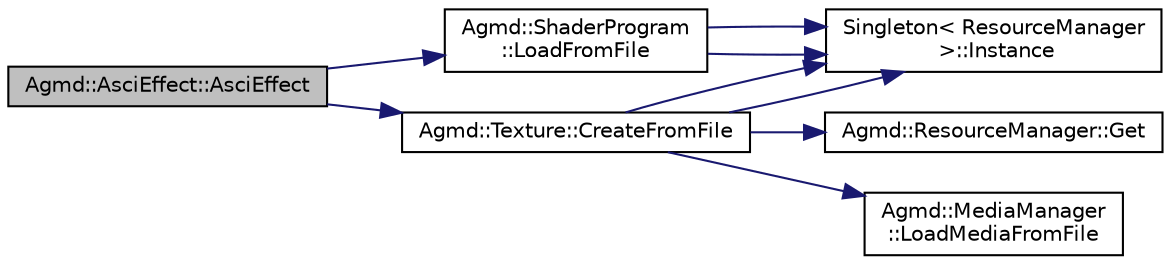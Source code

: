 digraph "Agmd::AsciEffect::AsciEffect"
{
  edge [fontname="Helvetica",fontsize="10",labelfontname="Helvetica",labelfontsize="10"];
  node [fontname="Helvetica",fontsize="10",shape=record];
  rankdir="LR";
  Node1 [label="Agmd::AsciEffect::AsciEffect",height=0.2,width=0.4,color="black", fillcolor="grey75", style="filled" fontcolor="black"];
  Node1 -> Node2 [color="midnightblue",fontsize="10",style="solid"];
  Node2 [label="Agmd::ShaderProgram\l::LoadFromFile",height=0.2,width=0.4,color="black", fillcolor="white", style="filled",URL="$class_agmd_1_1_shader_program.html#ad3acc3c0bf03b73ee16393cdc52cffc9"];
  Node2 -> Node3 [color="midnightblue",fontsize="10",style="solid"];
  Node3 [label="Singleton\< ResourceManager\l \>::Instance",height=0.2,width=0.4,color="black", fillcolor="white", style="filled",URL="$class_singleton.html#a131e87528259529400d58b6df5d9743c"];
  Node2 -> Node3 [color="midnightblue",fontsize="10",style="solid"];
  Node1 -> Node4 [color="midnightblue",fontsize="10",style="solid"];
  Node4 [label="Agmd::Texture::CreateFromFile",height=0.2,width=0.4,color="black", fillcolor="white", style="filled",URL="$class_agmd_1_1_texture.html#abeb5dabf5ef59f83c4c4adb8ef091d96"];
  Node4 -> Node3 [color="midnightblue",fontsize="10",style="solid"];
  Node4 -> Node5 [color="midnightblue",fontsize="10",style="solid"];
  Node5 [label="Agmd::ResourceManager::Get",height=0.2,width=0.4,color="black", fillcolor="white", style="filled",URL="$class_agmd_1_1_resource_manager.html#a65c6954a3b27b8063db15a0e4a6e2961"];
  Node4 -> Node3 [color="midnightblue",fontsize="10",style="solid"];
  Node4 -> Node6 [color="midnightblue",fontsize="10",style="solid"];
  Node6 [label="Agmd::MediaManager\l::LoadMediaFromFile",height=0.2,width=0.4,color="black", fillcolor="white", style="filled",URL="$class_agmd_1_1_media_manager.html#ae4602b1d6e9800cf24b8338dbb6e50b8"];
}
